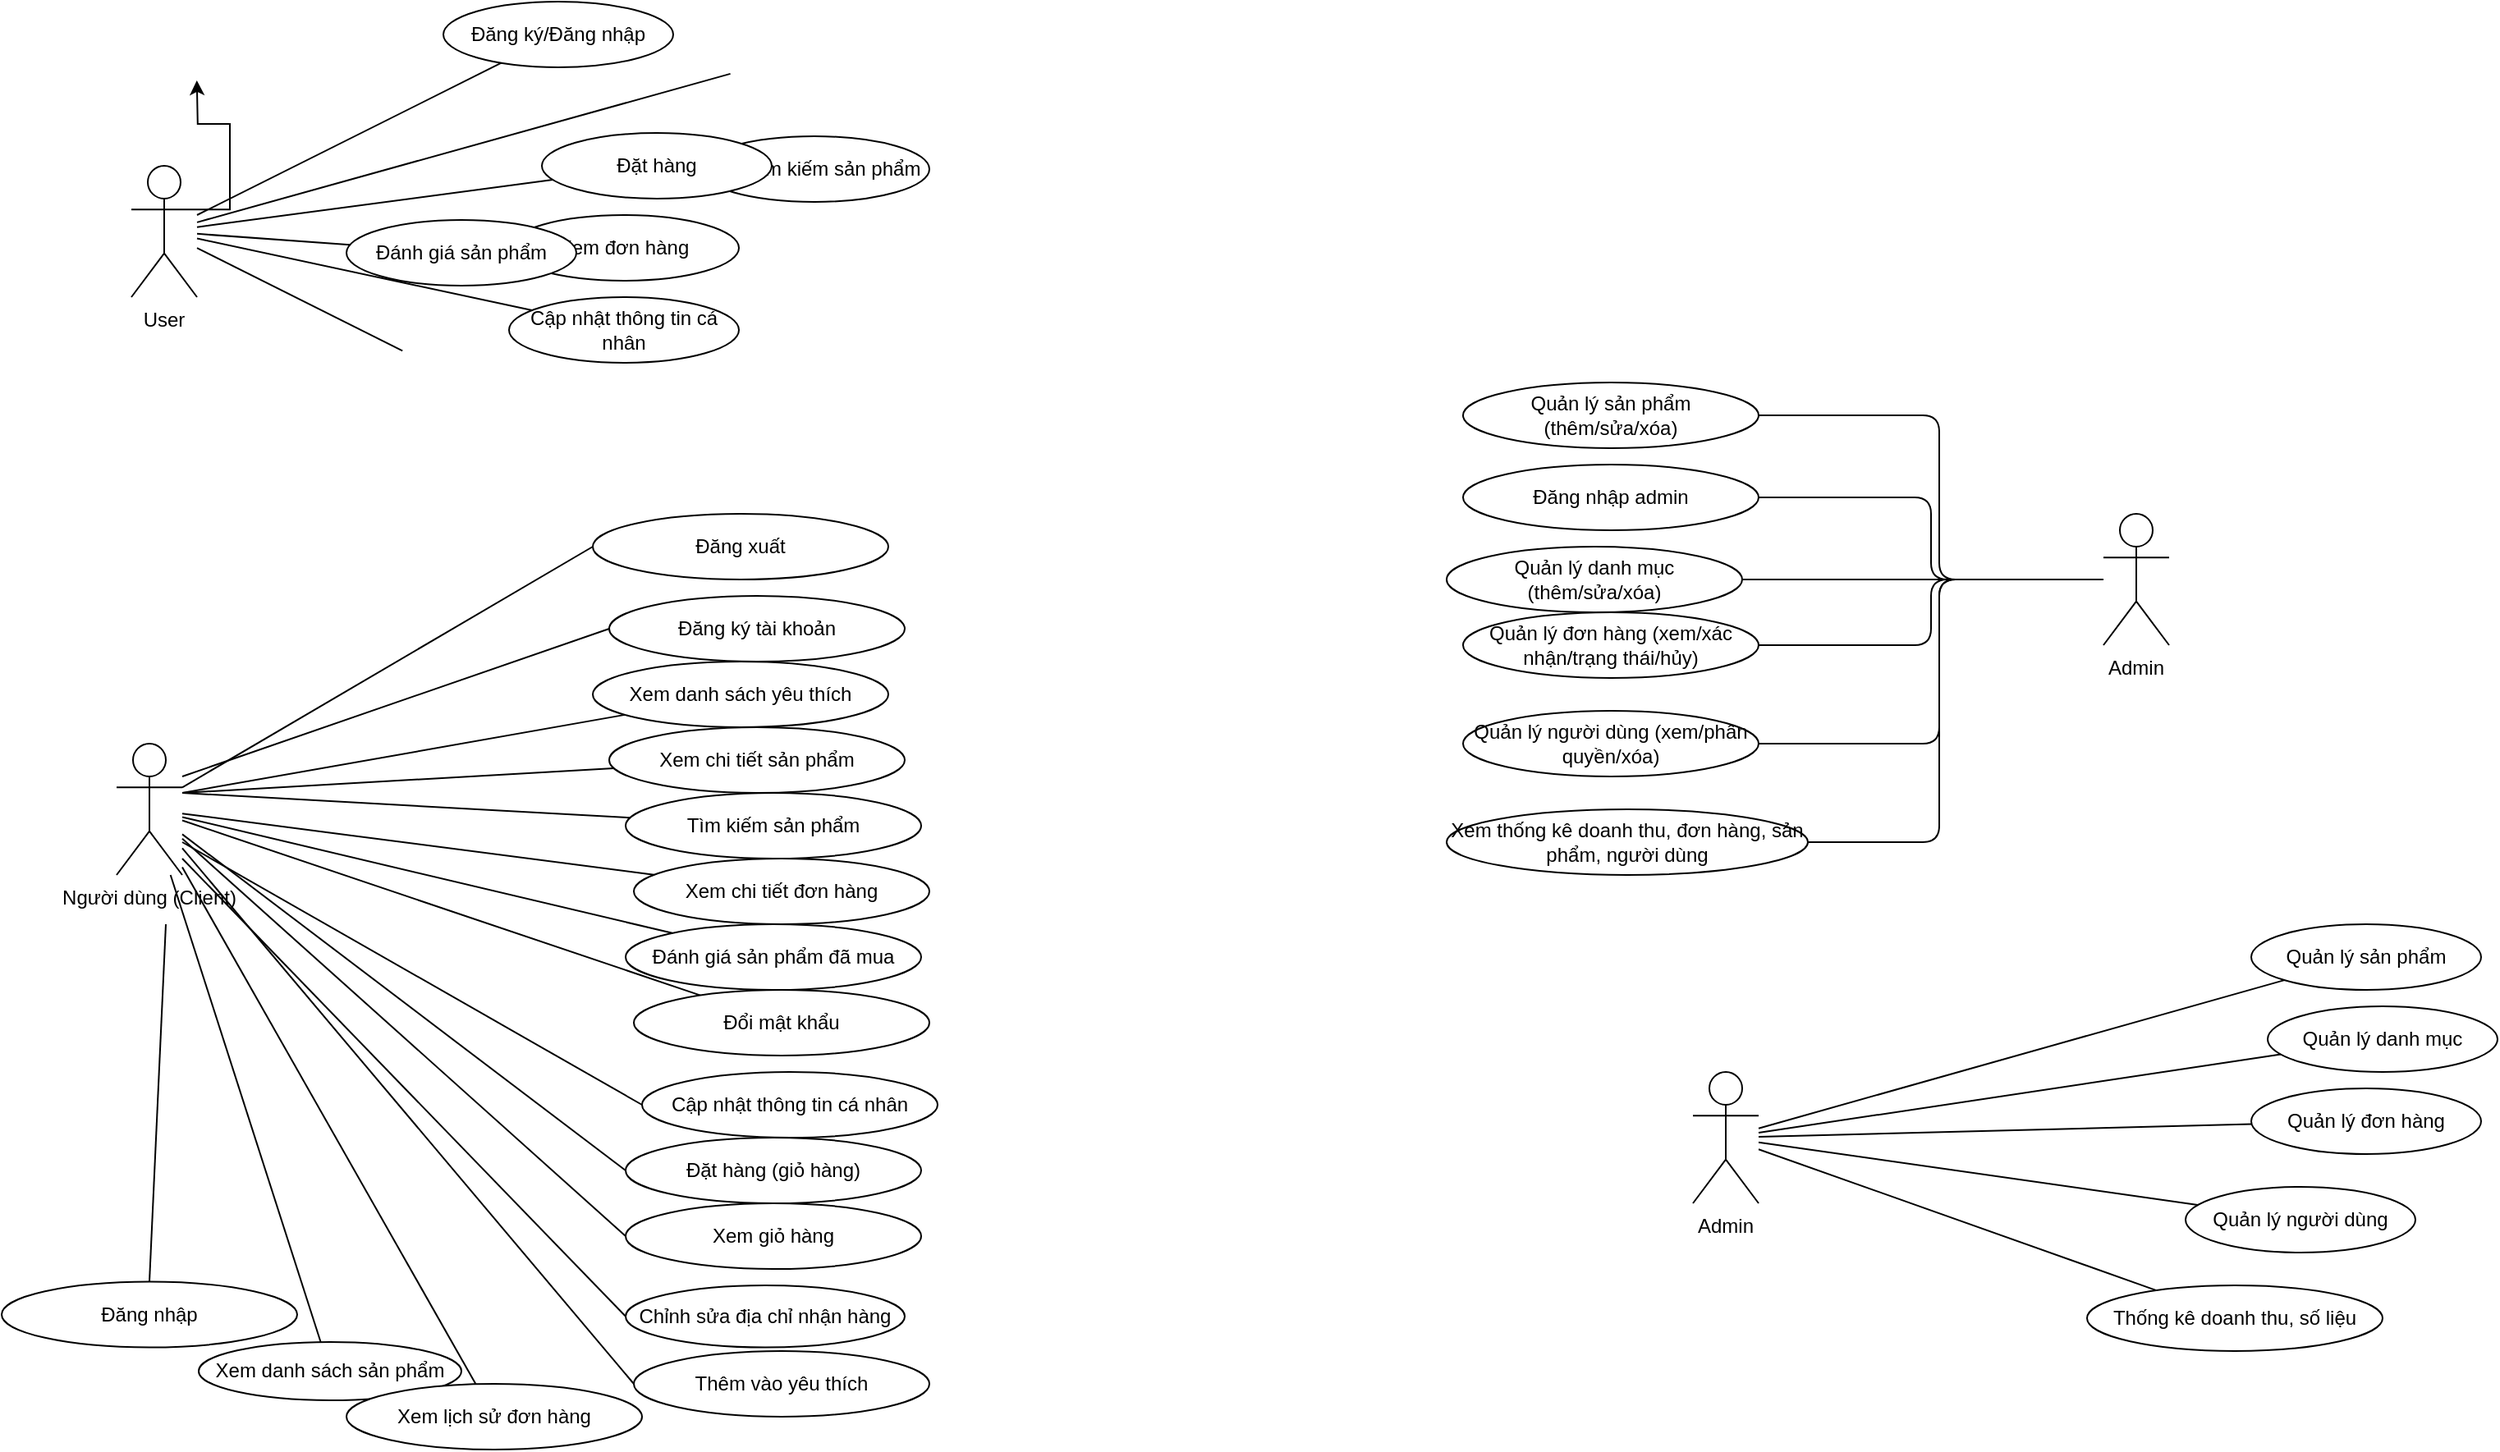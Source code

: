 <mxfile version="27.1.4">
  <diagram name="UseCase_LaptopShop" id="usecase-laptopshop">
    <mxGraphModel dx="1566" dy="2065" grid="0" gridSize="10" guides="1" tooltips="1" connect="1" arrows="1" fold="1" page="1" pageScale="1" pageWidth="850" pageHeight="1100" math="0" shadow="0">
      <root>
        <mxCell id="0" />
        <mxCell id="1" parent="0" />
        <mxCell id="xkgsJZwQz8eM1ipFMjnP-1" style="edgeStyle=orthogonalEdgeStyle;rounded=0;orthogonalLoop=1;jettySize=auto;html=1;exitX=1;exitY=0.333;exitDx=0;exitDy=0;exitPerimeter=0;" edge="1" parent="1" source="actor_user">
          <mxGeometry relative="1" as="geometry">
            <mxPoint x="118.882" y="-4.059" as="targetPoint" />
          </mxGeometry>
        </mxCell>
        <mxCell id="actor_user" value="User" style="shape=umlActor;verticalLabelPosition=bottom;verticalAlign=top;" parent="1" vertex="1">
          <mxGeometry x="79" y="48" width="40" height="80" as="geometry" />
        </mxCell>
        <mxCell id="actor_admin" value="Admin" style="shape=umlActor;verticalLabelPosition=bottom;verticalAlign=top;" parent="1" vertex="1">
          <mxGeometry x="1030" y="600" width="40" height="80" as="geometry" />
        </mxCell>
        <mxCell id="uc_dangky" value="Đăng ký/Đăng nhập" style="ellipse;whiteSpace=wrap;html=1;" parent="1" vertex="1">
          <mxGeometry x="269" y="-52" width="140" height="40" as="geometry" />
        </mxCell>
        <mxCell id="uc_xemsp" value="Xem/tìm kiếm sản phẩm" style="ellipse;whiteSpace=wrap;html=1;" parent="1" vertex="1">
          <mxGeometry x="425" y="30" width="140" height="40" as="geometry" />
        </mxCell>
        <mxCell id="uc_dathang" value="Đặt hàng" style="ellipse;whiteSpace=wrap;html=1;" parent="1" vertex="1">
          <mxGeometry x="329" y="28" width="140" height="40" as="geometry" />
        </mxCell>
        <mxCell id="uc_xemdh" value="Xem đơn hàng" style="ellipse;whiteSpace=wrap;html=1;" parent="1" vertex="1">
          <mxGeometry x="309" y="78" width="140" height="40" as="geometry" />
        </mxCell>
        <mxCell id="uc_capnhattt" value="Cập nhật thông tin cá nhân" style="ellipse;whiteSpace=wrap;html=1;" parent="1" vertex="1">
          <mxGeometry x="309" y="128" width="140" height="40" as="geometry" />
        </mxCell>
        <mxCell id="uc_qlsp" value="Quản lý sản phẩm" style="ellipse;whiteSpace=wrap;html=1;" parent="1" vertex="1">
          <mxGeometry x="1370" y="510" width="140" height="40" as="geometry" />
        </mxCell>
        <mxCell id="uc_qldm" value="Quản lý danh mục" style="ellipse;whiteSpace=wrap;html=1;" parent="1" vertex="1">
          <mxGeometry x="1380" y="560" width="140" height="40" as="geometry" />
        </mxCell>
        <mxCell id="uc_qldh" value="Quản lý đơn hàng" style="ellipse;whiteSpace=wrap;html=1;" parent="1" vertex="1">
          <mxGeometry x="1370" y="610" width="140" height="40" as="geometry" />
        </mxCell>
        <mxCell id="uc_qlnd" value="Quản lý người dùng" style="ellipse;whiteSpace=wrap;html=1;" parent="1" vertex="1">
          <mxGeometry x="1330" y="670" width="140" height="40" as="geometry" />
        </mxCell>
        <mxCell id="uc_thongke" value="Thống kê doanh thu, số liệu" style="ellipse;whiteSpace=wrap;html=1;" parent="1" vertex="1">
          <mxGeometry x="1270" y="730" width="180" height="40" as="geometry" />
        </mxCell>
        <mxCell id="edge1" style="endArrow=none;html=1;" parent="1" source="actor_user" target="uc_dangky" edge="1">
          <mxGeometry relative="1" as="geometry" />
        </mxCell>
        <mxCell id="edge2" style="endArrow=none;html=1;" parent="1" source="actor_user" edge="1">
          <mxGeometry relative="1" as="geometry">
            <mxPoint x="443.796" y="-8.063" as="targetPoint" />
          </mxGeometry>
        </mxCell>
        <mxCell id="edge3" style="endArrow=none;html=1;" parent="1" source="actor_user" target="uc_dathang" edge="1">
          <mxGeometry relative="1" as="geometry" />
        </mxCell>
        <mxCell id="edge4" style="endArrow=none;html=1;" parent="1" source="uc_danhgia" target="uc_xemdh" edge="1">
          <mxGeometry relative="1" as="geometry" />
        </mxCell>
        <mxCell id="edge5" style="endArrow=none;html=1;" parent="1" source="actor_user" edge="1">
          <mxGeometry relative="1" as="geometry">
            <mxPoint x="244.098" y="160.663" as="targetPoint" />
          </mxGeometry>
        </mxCell>
        <mxCell id="edge6" style="endArrow=none;html=1;" parent="1" source="actor_user" target="uc_capnhattt" edge="1">
          <mxGeometry relative="1" as="geometry" />
        </mxCell>
        <mxCell id="edge7" style="endArrow=none;html=1;" parent="1" source="actor_admin" target="uc_qlsp" edge="1">
          <mxGeometry relative="1" as="geometry" />
        </mxCell>
        <mxCell id="edge8" style="endArrow=none;html=1;" parent="1" source="actor_admin" target="uc_qldm" edge="1">
          <mxGeometry relative="1" as="geometry" />
        </mxCell>
        <mxCell id="edge9" style="endArrow=none;html=1;" parent="1" source="actor_admin" target="uc_qldh" edge="1">
          <mxGeometry relative="1" as="geometry" />
        </mxCell>
        <mxCell id="edge10" style="endArrow=none;html=1;" parent="1" source="actor_admin" target="uc_qlnd" edge="1">
          <mxGeometry relative="1" as="geometry" />
        </mxCell>
        <mxCell id="edge11" style="endArrow=none;html=1;" parent="1" source="actor_admin" target="uc_thongke" edge="1">
          <mxGeometry relative="1" as="geometry" />
        </mxCell>
        <mxCell id="Mx1zAIDKR-OhE8m4Ded1-1" value="Người dùng (Client)" style="shape=umlActor;verticalLabelPosition=bottom;verticalAlign=top;" parent="1" vertex="1">
          <mxGeometry x="70" y="400" width="40" height="80" as="geometry" />
        </mxCell>
        <mxCell id="Mx1zAIDKR-OhE8m4Ded1-2" value="Admin" style="shape=umlActor;verticalLabelPosition=bottom;verticalAlign=top;" parent="1" vertex="1">
          <mxGeometry x="1280" y="260" width="40" height="80" as="geometry" />
        </mxCell>
        <mxCell id="Mx1zAIDKR-OhE8m4Ded1-3" value="Xem danh sách sản phẩm" style="ellipse;whiteSpace=wrap;html=1;aspect=fixed;" parent="1" vertex="1">
          <mxGeometry x="120" y="764.44" width="160" height="35.56" as="geometry" />
        </mxCell>
        <mxCell id="Mx1zAIDKR-OhE8m4Ded1-4" value="Tìm kiếm sản phẩm" style="ellipse;whiteSpace=wrap;html=1;aspect=fixed;" parent="1" vertex="1">
          <mxGeometry x="380" y="430" width="180" height="40" as="geometry" />
        </mxCell>
        <mxCell id="Mx1zAIDKR-OhE8m4Ded1-5" value="Xem chi tiết sản phẩm" style="ellipse;whiteSpace=wrap;html=1;aspect=fixed;" parent="1" vertex="1">
          <mxGeometry x="370" y="390" width="180" height="40" as="geometry" />
        </mxCell>
        <mxCell id="Mx1zAIDKR-OhE8m4Ded1-6" value="Đăng ký tài khoản" style="ellipse;whiteSpace=wrap;html=1;aspect=fixed;" parent="1" vertex="1">
          <mxGeometry x="370" y="310" width="180" height="40" as="geometry" />
        </mxCell>
        <mxCell id="Mx1zAIDKR-OhE8m4Ded1-7" value="Đăng nhập" style="ellipse;whiteSpace=wrap;html=1;aspect=fixed;" parent="1" vertex="1">
          <mxGeometry y="727.78" width="180" height="40" as="geometry" />
        </mxCell>
        <mxCell id="Mx1zAIDKR-OhE8m4Ded1-8" value="Thêm vào yêu thích" style="ellipse;whiteSpace=wrap;html=1;aspect=fixed;" parent="1" vertex="1">
          <mxGeometry x="385" y="770" width="180" height="40" as="geometry" />
        </mxCell>
        <mxCell id="Mx1zAIDKR-OhE8m4Ded1-9" value="Xem danh sách yêu thích" style="ellipse;whiteSpace=wrap;html=1;aspect=fixed;" parent="1" vertex="1">
          <mxGeometry x="360" y="350" width="180" height="40" as="geometry" />
        </mxCell>
        <mxCell id="Mx1zAIDKR-OhE8m4Ded1-10" value="Đặt hàng (giỏ hàng)" style="ellipse;whiteSpace=wrap;html=1;aspect=fixed;" parent="1" vertex="1">
          <mxGeometry x="380" y="640" width="180" height="40" as="geometry" />
        </mxCell>
        <mxCell id="Mx1zAIDKR-OhE8m4Ded1-12" value="Xem lịch sử đơn hàng" style="ellipse;whiteSpace=wrap;html=1;aspect=fixed;" parent="1" vertex="1">
          <mxGeometry x="210" y="790" width="180" height="40" as="geometry" />
        </mxCell>
        <mxCell id="Mx1zAIDKR-OhE8m4Ded1-13" value="Xem chi tiết đơn hàng" style="ellipse;whiteSpace=wrap;html=1;aspect=fixed;" parent="1" vertex="1">
          <mxGeometry x="385" y="470" width="180" height="40" as="geometry" />
        </mxCell>
        <mxCell id="Mx1zAIDKR-OhE8m4Ded1-14" value="Đánh giá sản phẩm đã mua" style="ellipse;whiteSpace=wrap;html=1;aspect=fixed;" parent="1" vertex="1">
          <mxGeometry x="380" y="510" width="180" height="40" as="geometry" />
        </mxCell>
        <mxCell id="Mx1zAIDKR-OhE8m4Ded1-15" value="Cập nhật thông tin cá nhân" style="ellipse;whiteSpace=wrap;html=1;aspect=fixed;" parent="1" vertex="1">
          <mxGeometry x="390" y="600" width="180" height="40" as="geometry" />
        </mxCell>
        <mxCell id="Mx1zAIDKR-OhE8m4Ded1-17" value="Chỉnh sửa địa chỉ nhận hàng" style="ellipse;whiteSpace=wrap;html=1;aspect=fixed;" parent="1" vertex="1">
          <mxGeometry x="380" y="730" width="170" height="37.78" as="geometry" />
        </mxCell>
        <mxCell id="Mx1zAIDKR-OhE8m4Ded1-18" value="Đăng xuất" style="ellipse;whiteSpace=wrap;html=1;aspect=fixed;" parent="1" vertex="1">
          <mxGeometry x="360" y="260" width="180" height="40" as="geometry" />
        </mxCell>
        <mxCell id="Mx1zAIDKR-OhE8m4Ded1-19" value="Đăng nhập admin" style="ellipse;whiteSpace=wrap;html=1;aspect=fixed;" parent="1" vertex="1">
          <mxGeometry x="890" y="230" width="180" height="40" as="geometry" />
        </mxCell>
        <mxCell id="Mx1zAIDKR-OhE8m4Ded1-20" value="Quản lý sản phẩm (thêm/sửa/xóa)" style="ellipse;whiteSpace=wrap;html=1;aspect=fixed;" parent="1" vertex="1">
          <mxGeometry x="890" y="180" width="180" height="40" as="geometry" />
        </mxCell>
        <mxCell id="Mx1zAIDKR-OhE8m4Ded1-21" value="Quản lý danh mục (thêm/sửa/xóa)" style="ellipse;whiteSpace=wrap;html=1;aspect=fixed;" parent="1" vertex="1">
          <mxGeometry x="880" y="280" width="180" height="40" as="geometry" />
        </mxCell>
        <mxCell id="Mx1zAIDKR-OhE8m4Ded1-22" value="Quản lý đơn hàng (xem/xác nhận/trạng thái/hủy)" style="ellipse;whiteSpace=wrap;html=1;aspect=fixed;" parent="1" vertex="1">
          <mxGeometry x="890" y="320" width="180" height="40" as="geometry" />
        </mxCell>
        <mxCell id="Mx1zAIDKR-OhE8m4Ded1-23" value="Quản lý người dùng (xem/phân quyền/xóa)" style="ellipse;whiteSpace=wrap;html=1;aspect=fixed;" parent="1" vertex="1">
          <mxGeometry x="890" y="380" width="180" height="40" as="geometry" />
        </mxCell>
        <mxCell id="Mx1zAIDKR-OhE8m4Ded1-24" value="Xem thống kê doanh thu, đơn hàng, sản phẩm, người dùng" style="ellipse;whiteSpace=wrap;html=1;aspect=fixed;" parent="1" vertex="1">
          <mxGeometry x="880" y="440" width="220" height="40" as="geometry" />
        </mxCell>
        <mxCell id="Mx1zAIDKR-OhE8m4Ded1-25" style="endArrow=none;" parent="1" source="Mx1zAIDKR-OhE8m4Ded1-1" target="Mx1zAIDKR-OhE8m4Ded1-3" edge="1">
          <mxGeometry relative="1" as="geometry" />
        </mxCell>
        <mxCell id="Mx1zAIDKR-OhE8m4Ded1-26" style="endArrow=none;" parent="1" target="Mx1zAIDKR-OhE8m4Ded1-4" edge="1">
          <mxGeometry relative="1" as="geometry">
            <mxPoint x="110" y="430" as="sourcePoint" />
          </mxGeometry>
        </mxCell>
        <mxCell id="Mx1zAIDKR-OhE8m4Ded1-27" style="endArrow=none;" parent="1" target="Mx1zAIDKR-OhE8m4Ded1-5" edge="1">
          <mxGeometry relative="1" as="geometry">
            <mxPoint x="110" y="430" as="sourcePoint" />
          </mxGeometry>
        </mxCell>
        <mxCell id="Mx1zAIDKR-OhE8m4Ded1-28" style="endArrow=none;rounded=0;entryX=0;entryY=0.5;entryDx=0;entryDy=0;" parent="1" target="Mx1zAIDKR-OhE8m4Ded1-6" edge="1">
          <mxGeometry relative="1" as="geometry">
            <mxPoint x="110" y="420" as="sourcePoint" />
          </mxGeometry>
        </mxCell>
        <mxCell id="Mx1zAIDKR-OhE8m4Ded1-29" style="endArrow=none;entryX=0.5;entryY=0;entryDx=0;entryDy=0;" parent="1" target="Mx1zAIDKR-OhE8m4Ded1-7" edge="1">
          <mxGeometry relative="1" as="geometry">
            <mxPoint x="100" y="510" as="sourcePoint" />
            <mxPoint x="130.0" y="730" as="targetPoint" />
          </mxGeometry>
        </mxCell>
        <mxCell id="Mx1zAIDKR-OhE8m4Ded1-30" style="endArrow=none;entryX=0;entryY=0.5;entryDx=0;entryDy=0;" parent="1" source="Mx1zAIDKR-OhE8m4Ded1-1" target="Mx1zAIDKR-OhE8m4Ded1-8" edge="1">
          <mxGeometry relative="1" as="geometry" />
        </mxCell>
        <mxCell id="Mx1zAIDKR-OhE8m4Ded1-31" style="endArrow=none;" parent="1" target="Mx1zAIDKR-OhE8m4Ded1-9" edge="1">
          <mxGeometry relative="1" as="geometry">
            <mxPoint x="110" y="430" as="sourcePoint" />
          </mxGeometry>
        </mxCell>
        <mxCell id="Mx1zAIDKR-OhE8m4Ded1-32" style="endArrow=none;entryX=0;entryY=0.5;entryDx=0;entryDy=0;" parent="1" source="Mx1zAIDKR-OhE8m4Ded1-1" target="Mx1zAIDKR-OhE8m4Ded1-10" edge="1">
          <mxGeometry relative="1" as="geometry" />
        </mxCell>
        <mxCell id="Mx1zAIDKR-OhE8m4Ded1-34" style="endArrow=none;" parent="1" source="Mx1zAIDKR-OhE8m4Ded1-1" target="Mx1zAIDKR-OhE8m4Ded1-12" edge="1">
          <mxGeometry relative="1" as="geometry" />
        </mxCell>
        <mxCell id="Mx1zAIDKR-OhE8m4Ded1-35" style="endArrow=none;" parent="1" source="Mx1zAIDKR-OhE8m4Ded1-1" target="Mx1zAIDKR-OhE8m4Ded1-13" edge="1">
          <mxGeometry relative="1" as="geometry" />
        </mxCell>
        <mxCell id="Mx1zAIDKR-OhE8m4Ded1-36" style="endArrow=none;" parent="1" source="Mx1zAIDKR-OhE8m4Ded1-1" target="Mx1zAIDKR-OhE8m4Ded1-14" edge="1">
          <mxGeometry relative="1" as="geometry" />
        </mxCell>
        <mxCell id="Mx1zAIDKR-OhE8m4Ded1-38" style="endArrow=none;" parent="1" source="Mx1zAIDKR-OhE8m4Ded1-1" target="Mx1zAIDKR-OhE8m4Ded1-16" edge="1">
          <mxGeometry relative="1" as="geometry" />
        </mxCell>
        <mxCell id="Mx1zAIDKR-OhE8m4Ded1-40" style="endArrow=none;entryX=0;entryY=0.5;entryDx=0;entryDy=0;rounded=0;exitX=1;exitY=0.333;exitDx=0;exitDy=0;exitPerimeter=0;" parent="1" source="Mx1zAIDKR-OhE8m4Ded1-1" target="Mx1zAIDKR-OhE8m4Ded1-18" edge="1">
          <mxGeometry relative="1" as="geometry">
            <mxPoint x="640" y="460" as="targetPoint" />
          </mxGeometry>
        </mxCell>
        <mxCell id="Mx1zAIDKR-OhE8m4Ded1-41" style="edgeStyle=orthogonalEdgeStyle;endArrow=none;" parent="1" source="Mx1zAIDKR-OhE8m4Ded1-2" target="Mx1zAIDKR-OhE8m4Ded1-19" edge="1">
          <mxGeometry relative="1" as="geometry" />
        </mxCell>
        <mxCell id="Mx1zAIDKR-OhE8m4Ded1-42" style="edgeStyle=orthogonalEdgeStyle;endArrow=none;" parent="1" source="Mx1zAIDKR-OhE8m4Ded1-2" target="Mx1zAIDKR-OhE8m4Ded1-20" edge="1">
          <mxGeometry relative="1" as="geometry">
            <Array as="points">
              <mxPoint x="1180" y="300" />
              <mxPoint x="1180" y="200" />
            </Array>
          </mxGeometry>
        </mxCell>
        <mxCell id="Mx1zAIDKR-OhE8m4Ded1-43" style="edgeStyle=orthogonalEdgeStyle;endArrow=none;" parent="1" source="Mx1zAIDKR-OhE8m4Ded1-2" target="Mx1zAIDKR-OhE8m4Ded1-21" edge="1">
          <mxGeometry relative="1" as="geometry" />
        </mxCell>
        <mxCell id="Mx1zAIDKR-OhE8m4Ded1-44" style="edgeStyle=orthogonalEdgeStyle;endArrow=none;" parent="1" source="Mx1zAIDKR-OhE8m4Ded1-2" target="Mx1zAIDKR-OhE8m4Ded1-22" edge="1">
          <mxGeometry relative="1" as="geometry" />
        </mxCell>
        <mxCell id="Mx1zAIDKR-OhE8m4Ded1-45" style="edgeStyle=orthogonalEdgeStyle;endArrow=none;" parent="1" source="Mx1zAIDKR-OhE8m4Ded1-2" target="Mx1zAIDKR-OhE8m4Ded1-23" edge="1">
          <mxGeometry relative="1" as="geometry">
            <Array as="points">
              <mxPoint x="1180" y="300" />
              <mxPoint x="1180" y="400" />
            </Array>
          </mxGeometry>
        </mxCell>
        <mxCell id="Mx1zAIDKR-OhE8m4Ded1-46" style="edgeStyle=orthogonalEdgeStyle;endArrow=none;" parent="1" source="Mx1zAIDKR-OhE8m4Ded1-2" target="Mx1zAIDKR-OhE8m4Ded1-24" edge="1">
          <mxGeometry relative="1" as="geometry">
            <Array as="points">
              <mxPoint x="1180" y="300" />
              <mxPoint x="1180" y="460" />
            </Array>
          </mxGeometry>
        </mxCell>
        <mxCell id="Mx1zAIDKR-OhE8m4Ded1-47" value="" style="endArrow=none;entryX=0;entryY=0.5;entryDx=0;entryDy=0;" parent="1" source="Mx1zAIDKR-OhE8m4Ded1-1" target="Mx1zAIDKR-OhE8m4Ded1-11" edge="1">
          <mxGeometry relative="1" as="geometry">
            <mxPoint x="110" y="440" as="sourcePoint" />
            <mxPoint x="340" y="790" as="targetPoint" />
          </mxGeometry>
        </mxCell>
        <mxCell id="Mx1zAIDKR-OhE8m4Ded1-11" value="Xem giỏ hàng" style="ellipse;whiteSpace=wrap;html=1;aspect=fixed;" parent="1" vertex="1">
          <mxGeometry x="380" y="680" width="180" height="40" as="geometry" />
        </mxCell>
        <mxCell id="Mx1zAIDKR-OhE8m4Ded1-49" value="" style="endArrow=none;entryX=0;entryY=0.5;entryDx=0;entryDy=0;" parent="1" target="Mx1zAIDKR-OhE8m4Ded1-15" edge="1">
          <mxGeometry relative="1" as="geometry">
            <mxPoint x="110.0" y="460" as="sourcePoint" />
            <mxPoint x="200" y="810" as="targetPoint" />
          </mxGeometry>
        </mxCell>
        <mxCell id="Mx1zAIDKR-OhE8m4Ded1-16" value="Đổi mật khẩu" style="ellipse;whiteSpace=wrap;html=1;aspect=fixed;" parent="1" vertex="1">
          <mxGeometry x="385" y="550" width="180" height="40" as="geometry" />
        </mxCell>
        <mxCell id="Mx1zAIDKR-OhE8m4Ded1-50" value="" style="endArrow=none;html=1;rounded=0;exitX=0;exitY=0.5;exitDx=0;exitDy=0;" parent="1" source="Mx1zAIDKR-OhE8m4Ded1-17" edge="1">
          <mxGeometry width="50" height="50" relative="1" as="geometry">
            <mxPoint x="60" y="520" as="sourcePoint" />
            <mxPoint x="110" y="470" as="targetPoint" />
          </mxGeometry>
        </mxCell>
        <mxCell id="xkgsJZwQz8eM1ipFMjnP-2" value="" style="endArrow=none;html=1;" edge="1" parent="1" source="actor_user" target="uc_danhgia">
          <mxGeometry relative="1" as="geometry">
            <mxPoint x="119" y="89" as="sourcePoint" />
            <mxPoint x="309" y="96" as="targetPoint" />
          </mxGeometry>
        </mxCell>
        <mxCell id="uc_danhgia" value="Đánh giá sản phẩm" style="ellipse;whiteSpace=wrap;html=1;" parent="1" vertex="1">
          <mxGeometry x="210" y="81" width="140" height="40" as="geometry" />
        </mxCell>
      </root>
    </mxGraphModel>
  </diagram>
</mxfile>
